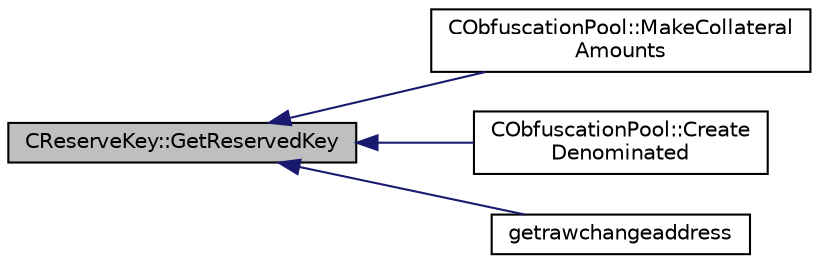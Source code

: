 digraph "CReserveKey::GetReservedKey"
{
  edge [fontname="Helvetica",fontsize="10",labelfontname="Helvetica",labelfontsize="10"];
  node [fontname="Helvetica",fontsize="10",shape=record];
  rankdir="LR";
  Node804 [label="CReserveKey::GetReservedKey",height=0.2,width=0.4,color="black", fillcolor="grey75", style="filled", fontcolor="black"];
  Node804 -> Node805 [dir="back",color="midnightblue",fontsize="10",style="solid",fontname="Helvetica"];
  Node805 [label="CObfuscationPool::MakeCollateral\lAmounts",height=0.2,width=0.4,color="black", fillcolor="white", style="filled",URL="$class_c_obfuscation_pool.html#a7496f4e868d633d45b9c92af0cc56ac5",tooltip="Split up large inputs or make fee sized inputs. "];
  Node804 -> Node806 [dir="back",color="midnightblue",fontsize="10",style="solid",fontname="Helvetica"];
  Node806 [label="CObfuscationPool::Create\lDenominated",height=0.2,width=0.4,color="black", fillcolor="white", style="filled",URL="$class_c_obfuscation_pool.html#a95e6023ca617da294132311b30179c55"];
  Node804 -> Node807 [dir="back",color="midnightblue",fontsize="10",style="solid",fontname="Helvetica"];
  Node807 [label="getrawchangeaddress",height=0.2,width=0.4,color="black", fillcolor="white", style="filled",URL="$rpcwallet_8cpp.html#ae71809202b4dcc13d2034c5c72af34da"];
}

